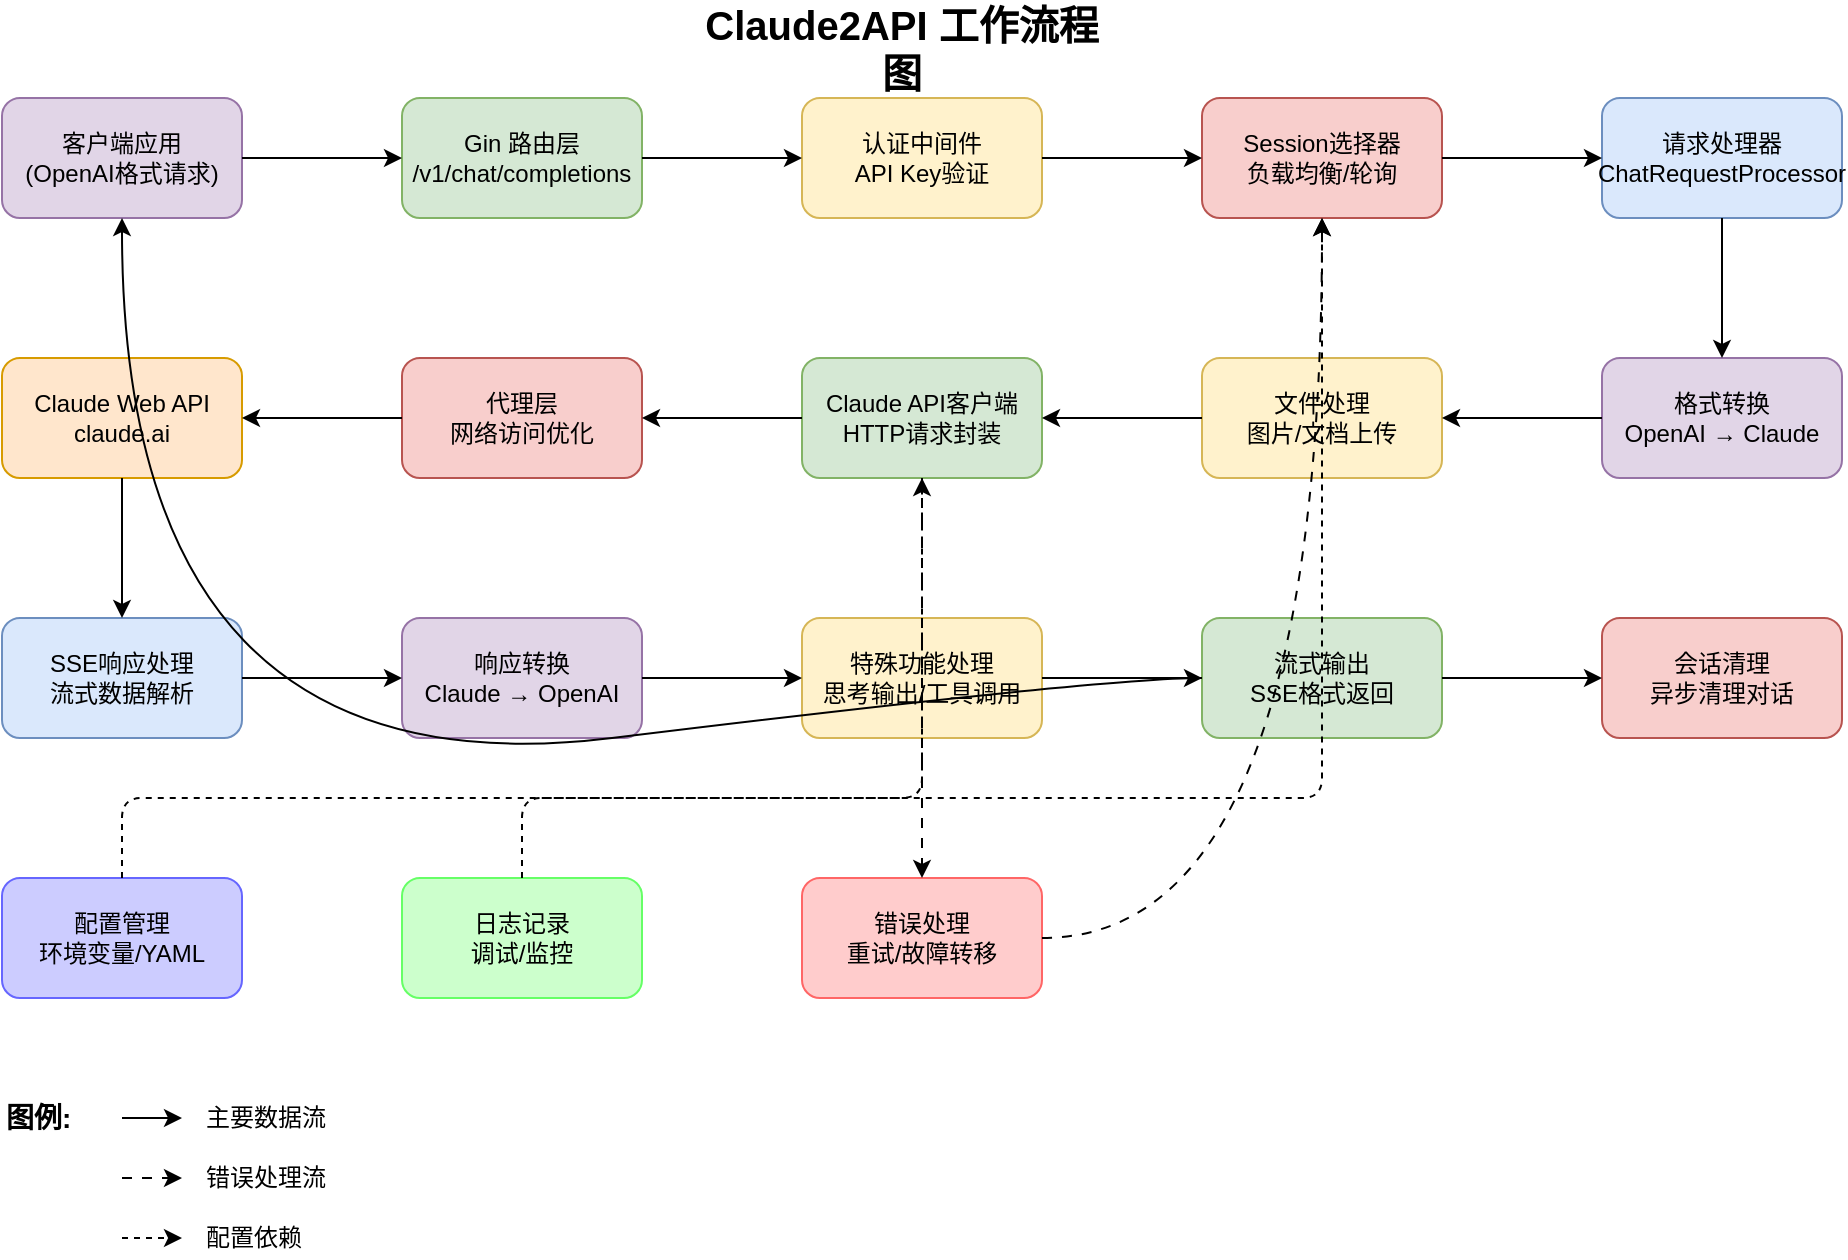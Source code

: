 <mxfile version="22.1.16" type="device">
  <diagram name="Claude2API工作流程" id="claude2api-workflow">
    <mxGraphModel dx="1422" dy="794" grid="1" gridSize="10" guides="1" tooltips="1" connect="1" arrows="1" fold="1" page="1" pageScale="1" pageWidth="1169" pageHeight="827" math="0" shadow="0">
      <root>
        <mxCell id="0" />
        <mxCell id="1" parent="0" />
        
        <!-- 客户端请求 -->
        <mxCell id="client" value="客户端应用&#xa;(OpenAI格式请求)" style="rounded=1;whiteSpace=wrap;html=1;fillColor=#e1d5e7;strokeColor=#9673a6;" vertex="1" parent="1">
          <mxGeometry x="50" y="50" width="120" height="60" as="geometry" />
        </mxCell>
        
        <!-- Gin路由层 -->
        <mxCell id="gin-router" value="Gin 路由层&#xa;/v1/chat/completions" style="rounded=1;whiteSpace=wrap;html=1;fillColor=#d5e8d4;strokeColor=#82b366;" vertex="1" parent="1">
          <mxGeometry x="250" y="50" width="120" height="60" as="geometry" />
        </mxCell>
        
        <!-- 认证中间件 -->
        <mxCell id="auth-middleware" value="认证中间件&#xa;API Key验证" style="rounded=1;whiteSpace=wrap;html=1;fillColor=#fff2cc;strokeColor=#d6b656;" vertex="1" parent="1">
          <mxGeometry x="450" y="50" width="120" height="60" as="geometry" />
        </mxCell>
        
        <!-- Session选择 -->
        <mxCell id="session-select" value="Session选择器&#xa;负载均衡/轮询" style="rounded=1;whiteSpace=wrap;html=1;fillColor=#f8cecc;strokeColor=#b85450;" vertex="1" parent="1">
          <mxGeometry x="650" y="50" width="120" height="60" as="geometry" />
        </mxCell>
        
        <!-- 请求处理器 -->
        <mxCell id="request-processor" value="请求处理器&#xa;ChatRequestProcessor" style="rounded=1;whiteSpace=wrap;html=1;fillColor=#dae8fc;strokeColor=#6c8ebf;" vertex="1" parent="1">
          <mxGeometry x="850" y="50" width="120" height="60" as="geometry" />
        </mxCell>
        
        <!-- 格式转换 -->
        <mxCell id="format-convert" value="格式转换&#xa;OpenAI → Claude" style="rounded=1;whiteSpace=wrap;html=1;fillColor=#e1d5e7;strokeColor=#9673a6;" vertex="1" parent="1">
          <mxGeometry x="850" y="180" width="120" height="60" as="geometry" />
        </mxCell>
        
        <!-- 文件处理 -->
        <mxCell id="file-handler" value="文件处理&#xa;图片/文档上传" style="rounded=1;whiteSpace=wrap;html=1;fillColor=#fff2cc;strokeColor=#d6b656;" vertex="1" parent="1">
          <mxGeometry x="650" y="180" width="120" height="60" as="geometry" />
        </mxCell>
        
        <!-- Claude客户端 -->
        <mxCell id="claude-client" value="Claude API客户端&#xa;HTTP请求封装" style="rounded=1;whiteSpace=wrap;html=1;fillColor=#d5e8d4;strokeColor=#82b366;" vertex="1" parent="1">
          <mxGeometry x="450" y="180" width="120" height="60" as="geometry" />
        </mxCell>
        
        <!-- 代理层 -->
        <mxCell id="proxy-layer" value="代理层&#xa;网络访问优化" style="rounded=1;whiteSpace=wrap;html=1;fillColor=#f8cecc;strokeColor=#b85450;" vertex="1" parent="1">
          <mxGeometry x="250" y="180" width="120" height="60" as="geometry" />
        </mxCell>
        
        <!-- Claude Web API -->
        <mxCell id="claude-api" value="Claude Web API&#xa;claude.ai" style="rounded=1;whiteSpace=wrap;html=1;fillColor=#ffe6cc;strokeColor=#d79b00;" vertex="1" parent="1">
          <mxGeometry x="50" y="180" width="120" height="60" as="geometry" />
        </mxCell>
        
        <!-- SSE响应处理 -->
        <mxCell id="sse-handler" value="SSE响应处理&#xa;流式数据解析" style="rounded=1;whiteSpace=wrap;html=1;fillColor=#dae8fc;strokeColor=#6c8ebf;" vertex="1" parent="1">
          <mxGeometry x="50" y="310" width="120" height="60" as="geometry" />
        </mxCell>
        
        <!-- 响应转换 -->
        <mxCell id="response-convert" value="响应转换&#xa;Claude → OpenAI" style="rounded=1;whiteSpace=wrap;html=1;fillColor=#e1d5e7;strokeColor=#9673a6;" vertex="1" parent="1">
          <mxGeometry x="250" y="310" width="120" height="60" as="geometry" />
        </mxCell>
        
        <!-- 特殊功能处理 -->
        <mxCell id="special-features" value="特殊功能处理&#xa;思考输出/工具调用" style="rounded=1;whiteSpace=wrap;html=1;fillColor=#fff2cc;strokeColor=#d6b656;" vertex="1" parent="1">
          <mxGeometry x="450" y="310" width="120" height="60" as="geometry" />
        </mxCell>
        
        <!-- 流式输出 -->
        <mxCell id="stream-output" value="流式输出&#xa;SSE格式返回" style="rounded=1;whiteSpace=wrap;html=1;fillColor=#d5e8d4;strokeColor=#82b366;" vertex="1" parent="1">
          <mxGeometry x="650" y="310" width="120" height="60" as="geometry" />
        </mxCell>
        
        <!-- 会话清理 -->
        <mxCell id="cleanup" value="会话清理&#xa;异步清理对话" style="rounded=1;whiteSpace=wrap;html=1;fillColor=#f8cecc;strokeColor=#b85450;" vertex="1" parent="1">
          <mxGeometry x="850" y="310" width="120" height="60" as="geometry" />
        </mxCell>
        
        <!-- 错误处理 -->
        <mxCell id="error-handler" value="错误处理&#xa;重试/故障转移" style="rounded=1;whiteSpace=wrap;html=1;fillColor=#ffcccc;strokeColor=#ff6666;" vertex="1" parent="1">
          <mxGeometry x="450" y="440" width="120" height="60" as="geometry" />
        </mxCell>
        
        <!-- 配置管理 -->
        <mxCell id="config-manager" value="配置管理&#xa;环境变量/YAML" style="rounded=1;whiteSpace=wrap;html=1;fillColor=#ccccff;strokeColor=#6666ff;" vertex="1" parent="1">
          <mxGeometry x="50" y="440" width="120" height="60" as="geometry" />
        </mxCell>
        
        <!-- 日志记录 -->
        <mxCell id="logger" value="日志记录&#xa;调试/监控" style="rounded=1;whiteSpace=wrap;html=1;fillColor=#ccffcc;strokeColor=#66ff66;" vertex="1" parent="1">
          <mxGeometry x="250" y="440" width="120" height="60" as="geometry" />
        </mxCell>
        
        <!-- 连接线 - 主流程 -->
        <mxCell id="edge1" edge="1" parent="1" source="client" target="gin-router">
          <mxGeometry relative="1" as="geometry" />
        </mxCell>
        
        <mxCell id="edge2" edge="1" parent="1" source="gin-router" target="auth-middleware">
          <mxGeometry relative="1" as="geometry" />
        </mxCell>
        
        <mxCell id="edge3" edge="1" parent="1" source="auth-middleware" target="session-select">
          <mxGeometry relative="1" as="geometry" />
        </mxCell>
        
        <mxCell id="edge4" edge="1" parent="1" source="session-select" target="request-processor">
          <mxGeometry relative="1" as="geometry" />
        </mxCell>
        
        <mxCell id="edge5" edge="1" parent="1" source="request-processor" target="format-convert">
          <mxGeometry relative="1" as="geometry" />
        </mxCell>
        
        <mxCell id="edge6" edge="1" parent="1" source="format-convert" target="file-handler">
          <mxGeometry relative="1" as="geometry" />
        </mxCell>
        
        <mxCell id="edge7" edge="1" parent="1" source="file-handler" target="claude-client">
          <mxGeometry relative="1" as="geometry" />
        </mxCell>
        
        <mxCell id="edge8" edge="1" parent="1" source="claude-client" target="proxy-layer">
          <mxGeometry relative="1" as="geometry" />
        </mxCell>
        
        <mxCell id="edge9" edge="1" parent="1" source="proxy-layer" target="claude-api">
          <mxGeometry relative="1" as="geometry" />
        </mxCell>
        
        <!-- 响应流程 -->
        <mxCell id="edge10" edge="1" parent="1" source="claude-api" target="sse-handler">
          <mxGeometry relative="1" as="geometry" />
        </mxCell>
        
        <mxCell id="edge11" edge="1" parent="1" source="sse-handler" target="response-convert">
          <mxGeometry relative="1" as="geometry" />
        </mxCell>
        
        <mxCell id="edge12" edge="1" parent="1" source="response-convert" target="special-features">
          <mxGeometry relative="1" as="geometry" />
        </mxCell>
        
        <mxCell id="edge13" edge="1" parent="1" source="special-features" target="stream-output">
          <mxGeometry relative="1" as="geometry" />
        </mxCell>
        
        <mxCell id="edge14" edge="1" parent="1" source="stream-output" target="cleanup">
          <mxGeometry relative="1" as="geometry" />
        </mxCell>
        
        <!-- 返回客户端 -->
        <mxCell id="edge15" edge="1" parent="1" source="stream-output" target="client" style="curved=1;exitX=0;exitY=0.5;entryX=0.5;entryY=1;">
          <mxGeometry relative="1" as="geometry">
            <Array as="points">
              <mxPoint x="600" y="340" />
              <mxPoint x="110" y="400" />
            </Array>
          </mxGeometry>
        </mxCell>
        
        <!-- 错误处理连接 -->
        <mxCell id="edge16" edge="1" parent="1" source="claude-client" target="error-handler" style="dashed=1;dashPattern=5 5;">
          <mxGeometry relative="1" as="geometry" />
        </mxCell>
        
        <mxCell id="edge17" edge="1" parent="1" source="error-handler" target="session-select" style="curved=1;dashed=1;dashPattern=5 5;">
          <mxGeometry relative="1" as="geometry">
            <Array as="points">
              <mxPoint x="710" y="470" />
            </Array>
          </mxGeometry>
        </mxCell>
        
        <!-- 配置和日志连接 -->
        <mxCell id="edge18" edge="1" parent="1" source="config-manager" target="session-select" style="dashed=1;dashPattern=3 3;">
          <mxGeometry relative="1" as="geometry">
            <Array as="points">
              <mxPoint x="110" y="400" />
              <mxPoint x="710" y="400" />
            </Array>
          </mxGeometry>
        </mxCell>
        
        <mxCell id="edge19" edge="1" parent="1" source="logger" target="claude-client" style="dashed=1;dashPattern=3 3;">
          <mxGeometry relative="1" as="geometry">
            <Array as="points">
              <mxPoint x="310" y="400" />
              <mxPoint x="510" y="400" />
            </Array>
          </mxGeometry>
        </mxCell>
        
        <!-- 标题 -->
        <mxCell id="title" value="Claude2API 工作流程图" style="text;html=1;strokeColor=none;fillColor=none;align=center;verticalAlign=middle;whiteSpace=wrap;rounded=0;fontSize=20;fontStyle=1;" vertex="1" parent="1">
          <mxGeometry x="400" y="10" width="200" height="30" as="geometry" />
        </mxCell>
        
        <!-- 图例 -->
        <mxCell id="legend-title" value="图例:" style="text;html=1;strokeColor=none;fillColor=none;align=left;verticalAlign=middle;whiteSpace=wrap;rounded=0;fontSize=14;fontStyle=1;" vertex="1" parent="1">
          <mxGeometry x="50" y="550" width="50" height="20" as="geometry" />
        </mxCell>
        
        <mxCell id="legend1" value="主要数据流" style="text;html=1;strokeColor=none;fillColor=none;align=left;verticalAlign=middle;whiteSpace=wrap;rounded=0;" vertex="1" parent="1">
          <mxGeometry x="150" y="550" width="80" height="20" as="geometry" />
        </mxCell>
        
        <mxCell id="legend-line1" value="" style="endArrow=classic;html=1;rounded=0;" edge="1" parent="1">
          <mxGeometry width="50" height="50" relative="1" as="geometry">
            <mxPoint x="110" y="560" as="sourcePoint" />
            <mxPoint x="140" y="560" as="targetPoint" />
          </mxGeometry>
        </mxCell>
        
        <mxCell id="legend2" value="错误处理流" style="text;html=1;strokeColor=none;fillColor=none;align=left;verticalAlign=middle;whiteSpace=wrap;rounded=0;" vertex="1" parent="1">
          <mxGeometry x="150" y="580" width="80" height="20" as="geometry" />
        </mxCell>
        
        <mxCell id="legend-line2" value="" style="endArrow=classic;html=1;rounded=0;dashed=1;dashPattern=5 5;" edge="1" parent="1">
          <mxGeometry width="50" height="50" relative="1" as="geometry">
            <mxPoint x="110" y="590" as="sourcePoint" />
            <mxPoint x="140" y="590" as="targetPoint" />
          </mxGeometry>
        </mxCell>
        
        <mxCell id="legend3" value="配置依赖" style="text;html=1;strokeColor=none;fillColor=none;align=left;verticalAlign=middle;whiteSpace=wrap;rounded=0;" vertex="1" parent="1">
          <mxGeometry x="150" y="610" width="80" height="20" as="geometry" />
        </mxCell>
        
        <mxCell id="legend-line3" value="" style="endArrow=classic;html=1;rounded=0;dashed=1;dashPattern=3 3;" edge="1" parent="1">
          <mxGeometry width="50" height="50" relative="1" as="geometry">
            <mxPoint x="110" y="620" as="sourcePoint" />
            <mxPoint x="140" y="620" as="targetPoint" />
          </mxGeometry>
        </mxCell>
        
      </root>
    </mxGraphModel>
  </diagram>
</mxfile>